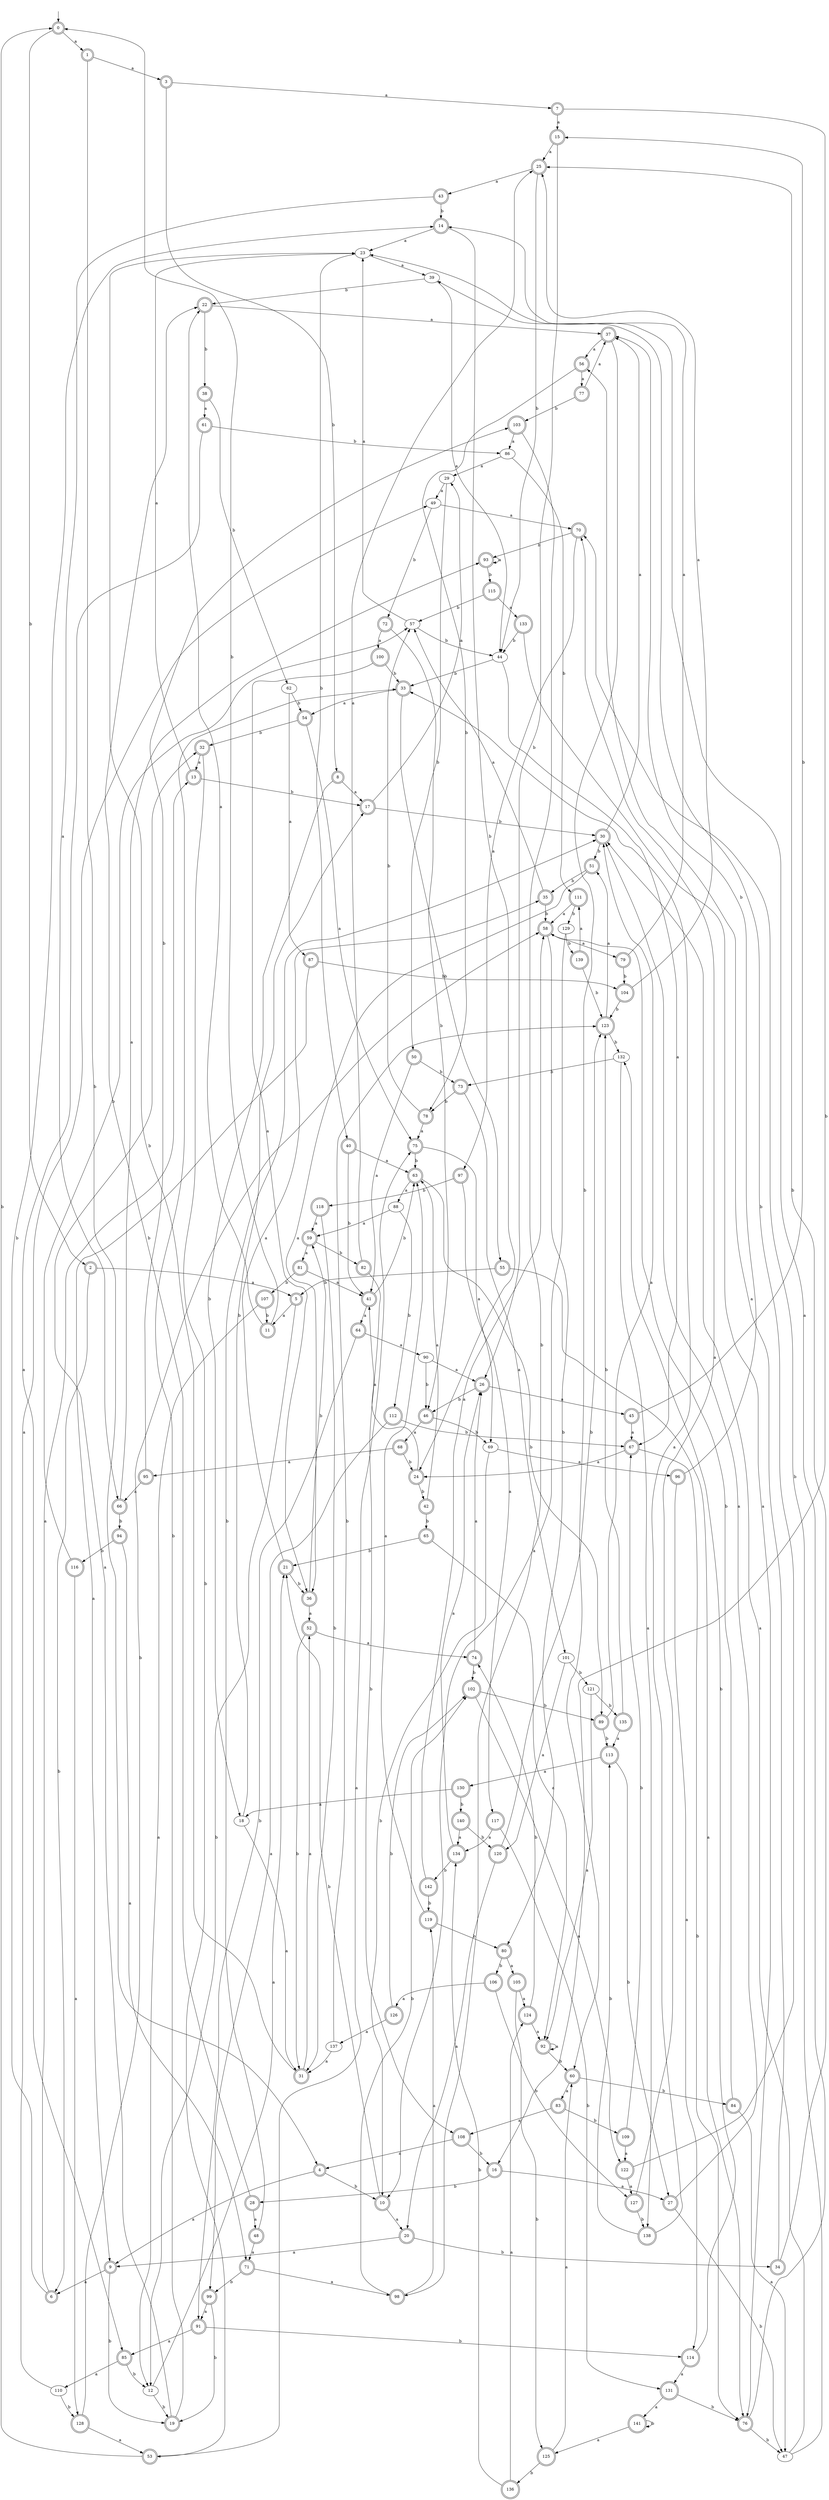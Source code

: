 digraph RandomDFA {
  __start0 [label="", shape=none];
  __start0 -> 0 [label=""];
  0 [shape=circle] [shape=doublecircle]
  0 -> 1 [label="a"]
  0 -> 2 [label="b"]
  1 [shape=doublecircle]
  1 -> 3 [label="a"]
  1 -> 4 [label="b"]
  2 [shape=doublecircle]
  2 -> 5 [label="a"]
  2 -> 6 [label="b"]
  3 [shape=doublecircle]
  3 -> 7 [label="a"]
  3 -> 8 [label="b"]
  4 [shape=doublecircle]
  4 -> 9 [label="a"]
  4 -> 10 [label="b"]
  5 [shape=doublecircle]
  5 -> 11 [label="a"]
  5 -> 12 [label="b"]
  6 [shape=doublecircle]
  6 -> 13 [label="a"]
  6 -> 14 [label="b"]
  7 [shape=doublecircle]
  7 -> 15 [label="a"]
  7 -> 16 [label="b"]
  8 [shape=doublecircle]
  8 -> 17 [label="a"]
  8 -> 18 [label="b"]
  9 [shape=doublecircle]
  9 -> 6 [label="a"]
  9 -> 19 [label="b"]
  10 [shape=doublecircle]
  10 -> 20 [label="a"]
  10 -> 21 [label="b"]
  11 [shape=doublecircle]
  11 -> 22 [label="a"]
  11 -> 0 [label="b"]
  12
  12 -> 21 [label="a"]
  12 -> 19 [label="b"]
  13 [shape=doublecircle]
  13 -> 23 [label="a"]
  13 -> 17 [label="b"]
  14 [shape=doublecircle]
  14 -> 23 [label="a"]
  14 -> 24 [label="b"]
  15 [shape=doublecircle]
  15 -> 25 [label="a"]
  15 -> 26 [label="b"]
  16 [shape=doublecircle]
  16 -> 27 [label="a"]
  16 -> 28 [label="b"]
  17 [shape=doublecircle]
  17 -> 29 [label="a"]
  17 -> 30 [label="b"]
  18
  18 -> 31 [label="a"]
  18 -> 17 [label="b"]
  19 [shape=doublecircle]
  19 -> 32 [label="a"]
  19 -> 33 [label="b"]
  20 [shape=doublecircle]
  20 -> 9 [label="a"]
  20 -> 34 [label="b"]
  21 [shape=doublecircle]
  21 -> 35 [label="a"]
  21 -> 36 [label="b"]
  22 [shape=doublecircle]
  22 -> 37 [label="a"]
  22 -> 38 [label="b"]
  23
  23 -> 39 [label="a"]
  23 -> 40 [label="b"]
  24 [shape=doublecircle]
  24 -> 41 [label="a"]
  24 -> 42 [label="b"]
  25 [shape=doublecircle]
  25 -> 43 [label="a"]
  25 -> 44 [label="b"]
  26 [shape=doublecircle]
  26 -> 45 [label="a"]
  26 -> 46 [label="b"]
  27 [shape=doublecircle]
  27 -> 30 [label="a"]
  27 -> 47 [label="b"]
  28 [shape=doublecircle]
  28 -> 48 [label="a"]
  28 -> 22 [label="b"]
  29
  29 -> 49 [label="a"]
  29 -> 50 [label="b"]
  30 [shape=doublecircle]
  30 -> 37 [label="a"]
  30 -> 51 [label="b"]
  31 [shape=doublecircle]
  31 -> 52 [label="a"]
  31 -> 23 [label="b"]
  32 [shape=doublecircle]
  32 -> 13 [label="a"]
  32 -> 53 [label="b"]
  33 [shape=doublecircle]
  33 -> 54 [label="a"]
  33 -> 55 [label="b"]
  34 [shape=doublecircle]
  34 -> 56 [label="a"]
  34 -> 25 [label="b"]
  35 [shape=doublecircle]
  35 -> 57 [label="a"]
  35 -> 58 [label="b"]
  36 [shape=doublecircle]
  36 -> 52 [label="a"]
  36 -> 59 [label="b"]
  37 [shape=doublecircle]
  37 -> 56 [label="a"]
  37 -> 60 [label="b"]
  38 [shape=doublecircle]
  38 -> 61 [label="a"]
  38 -> 62 [label="b"]
  39
  39 -> 44 [label="a"]
  39 -> 22 [label="b"]
  40 [shape=doublecircle]
  40 -> 63 [label="a"]
  40 -> 41 [label="b"]
  41 [shape=doublecircle]
  41 -> 64 [label="a"]
  41 -> 63 [label="b"]
  42 [shape=doublecircle]
  42 -> 63 [label="a"]
  42 -> 65 [label="b"]
  43 [shape=doublecircle]
  43 -> 66 [label="a"]
  43 -> 14 [label="b"]
  44
  44 -> 67 [label="a"]
  44 -> 33 [label="b"]
  45 [shape=doublecircle]
  45 -> 67 [label="a"]
  45 -> 15 [label="b"]
  46 [shape=doublecircle]
  46 -> 68 [label="a"]
  46 -> 69 [label="b"]
  47
  47 -> 30 [label="a"]
  47 -> 70 [label="b"]
  48 [shape=doublecircle]
  48 -> 71 [label="a"]
  48 -> 30 [label="b"]
  49
  49 -> 70 [label="a"]
  49 -> 72 [label="b"]
  50 [shape=doublecircle]
  50 -> 41 [label="a"]
  50 -> 73 [label="b"]
  51 [shape=doublecircle]
  51 -> 36 [label="a"]
  51 -> 35 [label="b"]
  52 [shape=doublecircle]
  52 -> 74 [label="a"]
  52 -> 31 [label="b"]
  53 [shape=doublecircle]
  53 -> 75 [label="a"]
  53 -> 0 [label="b"]
  54 [shape=doublecircle]
  54 -> 75 [label="a"]
  54 -> 32 [label="b"]
  55 [shape=doublecircle]
  55 -> 76 [label="a"]
  55 -> 5 [label="b"]
  56 [shape=doublecircle]
  56 -> 77 [label="a"]
  56 -> 78 [label="b"]
  57
  57 -> 23 [label="a"]
  57 -> 44 [label="b"]
  58 [shape=doublecircle]
  58 -> 79 [label="a"]
  58 -> 80 [label="b"]
  59 [shape=doublecircle]
  59 -> 81 [label="a"]
  59 -> 82 [label="b"]
  60 [shape=doublecircle]
  60 -> 83 [label="a"]
  60 -> 84 [label="b"]
  61 [shape=doublecircle]
  61 -> 85 [label="a"]
  61 -> 86 [label="b"]
  62
  62 -> 87 [label="a"]
  62 -> 54 [label="b"]
  63 [shape=doublecircle]
  63 -> 88 [label="a"]
  63 -> 89 [label="b"]
  64 [shape=doublecircle]
  64 -> 90 [label="a"]
  64 -> 91 [label="b"]
  65 [shape=doublecircle]
  65 -> 92 [label="a"]
  65 -> 21 [label="b"]
  66 [shape=doublecircle]
  66 -> 93 [label="a"]
  66 -> 94 [label="b"]
  67 [shape=doublecircle]
  67 -> 24 [label="a"]
  67 -> 76 [label="b"]
  68 [shape=doublecircle]
  68 -> 95 [label="a"]
  68 -> 24 [label="b"]
  69
  69 -> 96 [label="a"]
  69 -> 10 [label="b"]
  70 [shape=doublecircle]
  70 -> 97 [label="a"]
  70 -> 93 [label="b"]
  71 [shape=doublecircle]
  71 -> 98 [label="a"]
  71 -> 99 [label="b"]
  72 [shape=doublecircle]
  72 -> 100 [label="a"]
  72 -> 46 [label="b"]
  73 [shape=doublecircle]
  73 -> 101 [label="a"]
  73 -> 78 [label="b"]
  74 [shape=doublecircle]
  74 -> 26 [label="a"]
  74 -> 102 [label="b"]
  75 [shape=doublecircle]
  75 -> 69 [label="a"]
  75 -> 63 [label="b"]
  76 [shape=doublecircle]
  76 -> 23 [label="a"]
  76 -> 47 [label="b"]
  77 [shape=doublecircle]
  77 -> 37 [label="a"]
  77 -> 103 [label="b"]
  78 [shape=doublecircle]
  78 -> 75 [label="a"]
  78 -> 57 [label="b"]
  79 [shape=doublecircle]
  79 -> 14 [label="a"]
  79 -> 104 [label="b"]
  80 [shape=doublecircle]
  80 -> 105 [label="a"]
  80 -> 106 [label="b"]
  81 [shape=doublecircle]
  81 -> 41 [label="a"]
  81 -> 107 [label="b"]
  82 [shape=doublecircle]
  82 -> 25 [label="a"]
  82 -> 108 [label="b"]
  83 [shape=doublecircle]
  83 -> 108 [label="a"]
  83 -> 109 [label="b"]
  84 [shape=doublecircle]
  84 -> 47 [label="a"]
  84 -> 58 [label="b"]
  85 [shape=doublecircle]
  85 -> 110 [label="a"]
  85 -> 12 [label="b"]
  86
  86 -> 29 [label="a"]
  86 -> 111 [label="b"]
  87 [shape=doublecircle]
  87 -> 9 [label="a"]
  87 -> 104 [label="b"]
  88
  88 -> 59 [label="a"]
  88 -> 112 [label="b"]
  89 [shape=doublecircle]
  89 -> 30 [label="a"]
  89 -> 113 [label="b"]
  90
  90 -> 26 [label="a"]
  90 -> 46 [label="b"]
  91 [shape=doublecircle]
  91 -> 85 [label="a"]
  91 -> 114 [label="b"]
  92 [shape=doublecircle]
  92 -> 92 [label="a"]
  92 -> 60 [label="b"]
  93 [shape=doublecircle]
  93 -> 93 [label="a"]
  93 -> 115 [label="b"]
  94 [shape=doublecircle]
  94 -> 71 [label="a"]
  94 -> 116 [label="b"]
  95 [shape=doublecircle]
  95 -> 66 [label="a"]
  95 -> 103 [label="b"]
  96 [shape=doublecircle]
  96 -> 114 [label="a"]
  96 -> 37 [label="b"]
  97 [shape=doublecircle]
  97 -> 117 [label="a"]
  97 -> 118 [label="b"]
  98 [shape=doublecircle]
  98 -> 119 [label="a"]
  98 -> 102 [label="b"]
  99 [shape=doublecircle]
  99 -> 91 [label="a"]
  99 -> 19 [label="b"]
  100 [shape=doublecircle]
  100 -> 36 [label="a"]
  100 -> 33 [label="b"]
  101
  101 -> 120 [label="a"]
  101 -> 121 [label="b"]
  102 [shape=doublecircle]
  102 -> 122 [label="a"]
  102 -> 89 [label="b"]
  103 [shape=doublecircle]
  103 -> 86 [label="a"]
  103 -> 98 [label="b"]
  104 [shape=doublecircle]
  104 -> 25 [label="a"]
  104 -> 123 [label="b"]
  105 [shape=doublecircle]
  105 -> 124 [label="a"]
  105 -> 125 [label="b"]
  106 [shape=doublecircle]
  106 -> 126 [label="a"]
  106 -> 127 [label="b"]
  107 [shape=doublecircle]
  107 -> 12 [label="a"]
  107 -> 11 [label="b"]
  108 [shape=doublecircle]
  108 -> 4 [label="a"]
  108 -> 16 [label="b"]
  109 [shape=doublecircle]
  109 -> 122 [label="a"]
  109 -> 67 [label="b"]
  110
  110 -> 49 [label="a"]
  110 -> 128 [label="b"]
  111 [shape=doublecircle]
  111 -> 58 [label="a"]
  111 -> 129 [label="b"]
  112 [shape=doublecircle]
  112 -> 99 [label="a"]
  112 -> 67 [label="b"]
  113 [shape=doublecircle]
  113 -> 130 [label="a"]
  113 -> 27 [label="b"]
  114 [shape=doublecircle]
  114 -> 131 [label="a"]
  114 -> 132 [label="b"]
  115 [shape=doublecircle]
  115 -> 133 [label="a"]
  115 -> 57 [label="b"]
  116 [shape=doublecircle]
  116 -> 128 [label="a"]
  116 -> 57 [label="b"]
  117 [shape=doublecircle]
  117 -> 134 [label="a"]
  117 -> 131 [label="b"]
  118 [shape=doublecircle]
  118 -> 59 [label="a"]
  118 -> 31 [label="b"]
  119 [shape=doublecircle]
  119 -> 63 [label="a"]
  119 -> 80 [label="b"]
  120 [shape=doublecircle]
  120 -> 20 [label="a"]
  120 -> 123 [label="b"]
  121
  121 -> 92 [label="a"]
  121 -> 135 [label="b"]
  122 [shape=doublecircle]
  122 -> 127 [label="a"]
  122 -> 39 [label="b"]
  123 [shape=doublecircle]
  123 -> 51 [label="a"]
  123 -> 132 [label="b"]
  124 [shape=doublecircle]
  124 -> 92 [label="a"]
  124 -> 74 [label="b"]
  125 [shape=doublecircle]
  125 -> 60 [label="a"]
  125 -> 136 [label="b"]
  126 [shape=doublecircle]
  126 -> 137 [label="a"]
  126 -> 102 [label="b"]
  127 [shape=doublecircle]
  127 -> 70 [label="a"]
  127 -> 138 [label="b"]
  128 [shape=doublecircle]
  128 -> 53 [label="a"]
  128 -> 58 [label="b"]
  129
  129 -> 10 [label="a"]
  129 -> 139 [label="b"]
  130 [shape=doublecircle]
  130 -> 18 [label="a"]
  130 -> 140 [label="b"]
  131 [shape=doublecircle]
  131 -> 141 [label="a"]
  131 -> 76 [label="b"]
  132
  132 -> 138 [label="a"]
  132 -> 73 [label="b"]
  133 [shape=doublecircle]
  133 -> 76 [label="a"]
  133 -> 44 [label="b"]
  134 [shape=doublecircle]
  134 -> 26 [label="a"]
  134 -> 142 [label="b"]
  135 [shape=doublecircle]
  135 -> 113 [label="a"]
  135 -> 123 [label="b"]
  136 [shape=doublecircle]
  136 -> 124 [label="a"]
  136 -> 134 [label="b"]
  137
  137 -> 31 [label="a"]
  137 -> 123 [label="b"]
  138 [shape=doublecircle]
  138 -> 33 [label="a"]
  138 -> 113 [label="b"]
  139 [shape=doublecircle]
  139 -> 111 [label="a"]
  139 -> 123 [label="b"]
  140 [shape=doublecircle]
  140 -> 134 [label="a"]
  140 -> 120 [label="b"]
  141 [shape=doublecircle]
  141 -> 125 [label="a"]
  141 -> 141 [label="b"]
  142 [shape=doublecircle]
  142 -> 58 [label="a"]
  142 -> 119 [label="b"]
}
